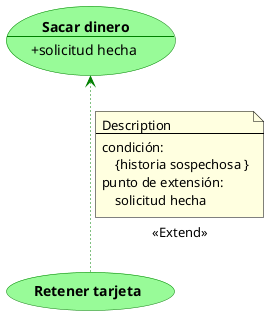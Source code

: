 @startuml

usecase UC1 #palegreen;line:green; as " **Sacar dinero**
--
+solicitud hecha"

usecase #palegreen;line:green; UC2 as " **Retener tarjeta** "

UC1 <-- UC2 #green;line.dotted; : <<Extend>>

note top of link #lightyellow;line:black;
Description
--
condición:
    {historia sospechosa }
punto de extensión:
    solicitud hecha
end note


@enduml